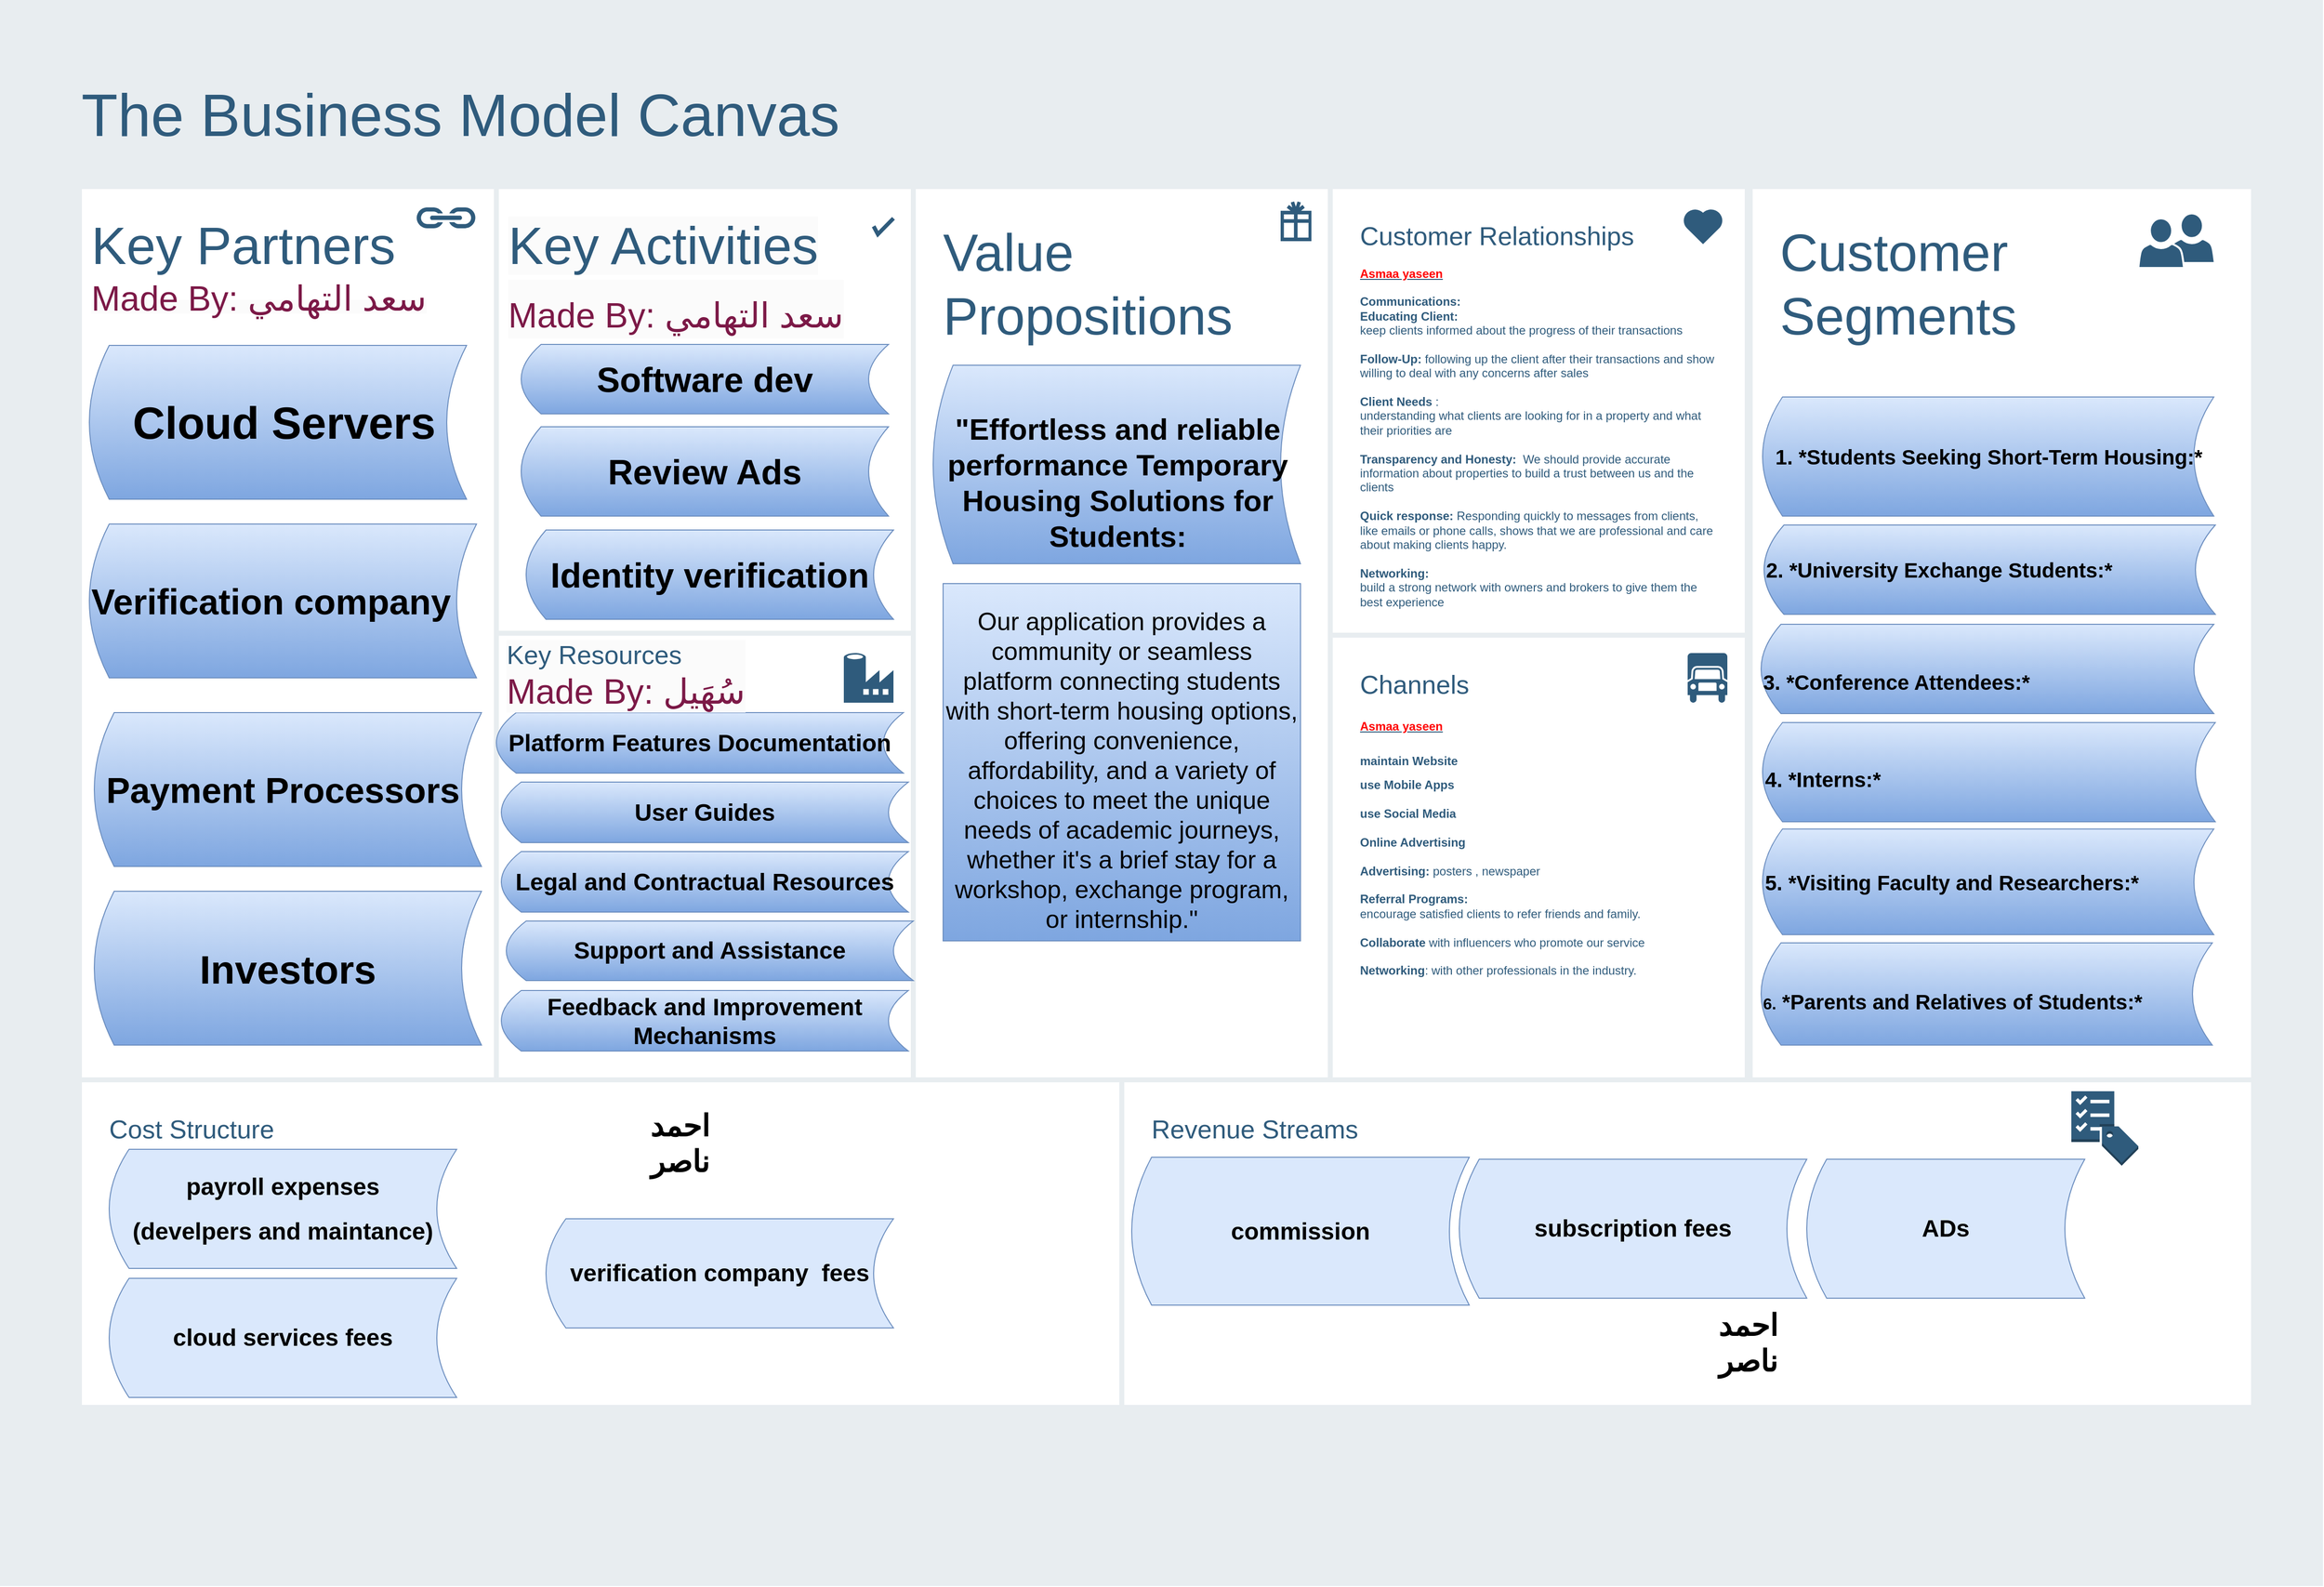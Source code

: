 <mxfile version="22.1.11" type="github">
  <diagram id="07fea595-8f29-1299-0266-81d95cde20df" name="Page-1">
    <mxGraphModel dx="4671" dy="1178" grid="1" gridSize="10" guides="1" tooltips="1" connect="1" arrows="1" fold="1" page="1" pageScale="1" pageWidth="1169" pageHeight="827" background="none" math="0" shadow="0">
      <root>
        <mxCell id="0" />
        <mxCell id="1" parent="0" />
        <mxCell id="698" value="" style="rounded=0;whiteSpace=wrap;html=1;shadow=0;labelBackgroundColor=none;strokeColor=none;strokeWidth=3;fillColor=#e8edf0;fontSize=60;fontColor=#2F5B7C;align=left;" parent="1" vertex="1">
          <mxGeometry x="-2290" y="32" width="2340" height="1598" as="geometry" />
        </mxCell>
        <mxCell id="699" value="&lt;div style=&quot;font-size: 26px&quot;&gt;&lt;font style=&quot;font-size: 26px&quot;&gt;Customer Relationships&lt;/font&gt;&lt;/div&gt;&lt;div&gt;&lt;br&gt;&lt;/div&gt;&lt;div&gt;&lt;b&gt;&lt;u&gt;&lt;font color=&quot;#ff0000&quot;&gt;Asmaa yaseen&lt;/font&gt;&lt;/u&gt;&lt;/b&gt;&lt;/div&gt;&lt;div&gt;&lt;br&gt;&lt;/div&gt;&lt;div&gt;&lt;b&gt;Communications:&lt;/b&gt;&lt;/div&gt;&lt;b&gt;Educating Client:&lt;/b&gt;&lt;br&gt;keep clients informed about the progress of their transactions&lt;br&gt;&lt;br&gt;&lt;b style=&quot;border-color: var(--border-color);&quot;&gt;Follow-Up:&amp;nbsp;&lt;/b&gt;following up the client after their transactions and show willing to deal with any concerns after sales&lt;br style=&quot;border-color: var(--border-color);&quot;&gt;&lt;br&gt;&lt;b&gt;Client&lt;/b&gt; &lt;b&gt;Needs&amp;nbsp;&lt;/b&gt;: &lt;br&gt;understanding what clients are looking for in a property and what their priorities are&lt;br&gt;&lt;br&gt;&lt;b&gt;Transparency and Honesty:&amp;nbsp; &lt;/b&gt;We should provide accurate information about properties to build a&amp;nbsp;trust between us and the clients&lt;br&gt;&lt;br&gt;&lt;b&gt;Quick response:&amp;nbsp;&lt;/b&gt;Responding quickly to messages from clients, like emails or phone calls, shows that we are professional and care about making clients happy.&lt;br&gt;&lt;br&gt;&lt;b&gt;Networking:&lt;br&gt;&lt;/b&gt;build a strong&amp;nbsp;network with owners and&amp;nbsp;brokers to give them the best experience" style="rounded=0;whiteSpace=wrap;html=1;shadow=0;labelBackgroundColor=none;strokeColor=#e8edf0;strokeWidth=5;fillColor=#ffffff;fontSize=12;fontColor=#2F5B7C;align=left;verticalAlign=top;spacing=30;" parent="1" vertex="1">
          <mxGeometry x="-950" y="220" width="420" height="452" as="geometry" />
        </mxCell>
        <mxCell id="700" value="&lt;h1 style=&quot;text-align: center; font-size: 46px;&quot;&gt;&lt;/h1&gt;&lt;font style=&quot;font-size: 46px;&quot;&gt;&lt;br&gt;&lt;/font&gt;" style="rounded=0;whiteSpace=wrap;html=1;shadow=0;labelBackgroundColor=none;strokeColor=#e8edf0;strokeWidth=5;fillColor=#ffffff;fontSize=12;fontColor=#2F5B7C;align=left;verticalAlign=top;spacing=30;" parent="1" vertex="1">
          <mxGeometry x="-2210" y="220" width="420" height="900" as="geometry" />
        </mxCell>
        <mxCell id="701" value="" style="rounded=0;whiteSpace=wrap;html=1;shadow=0;labelBackgroundColor=none;strokeColor=#e8edf0;strokeWidth=5;fillColor=#ffffff;fontSize=12;fontColor=#2F5B7C;align=left;verticalAlign=top;spacing=30;" parent="1" vertex="1">
          <mxGeometry x="-1790" y="220" width="420" height="450" as="geometry" />
        </mxCell>
        <mxCell id="702" value="&lt;div&gt;&lt;br&gt;&lt;/div&gt;&lt;div&gt;&lt;font style=&quot;border-color: var(--border-color); font-size: 35px;&quot; color=&quot;#7c1947&quot;&gt;&lt;br&gt;&lt;/font&gt;&lt;/div&gt;&lt;div&gt;&lt;br&gt;&lt;/div&gt;" style="rounded=0;whiteSpace=wrap;html=1;shadow=0;labelBackgroundColor=none;strokeColor=#e8edf0;strokeWidth=5;fillColor=#ffffff;fontSize=12;fontColor=#2F5B7C;align=left;verticalAlign=top;spacing=30;" parent="1" vertex="1">
          <mxGeometry x="-1790" y="670" width="420" height="450" as="geometry" />
        </mxCell>
        <mxCell id="703" value="&lt;div style=&quot;font-size: 53px;&quot;&gt;&lt;font style=&quot;font-size: 53px;&quot;&gt;Value Propositions&lt;/font&gt;&lt;/div&gt;&lt;div style=&quot;font-size: 53px;&quot;&gt;&lt;br&gt;&lt;/div&gt;&lt;div&gt;&lt;br&gt;&lt;/div&gt;&lt;div style=&quot;font-size: 10px&quot;&gt;&lt;br&gt;&lt;/div&gt;" style="rounded=0;whiteSpace=wrap;html=1;shadow=0;labelBackgroundColor=none;strokeColor=#e8edf0;strokeWidth=5;fillColor=#ffffff;fontSize=12;fontColor=#2F5B7C;align=left;verticalAlign=top;spacing=30;" parent="1" vertex="1">
          <mxGeometry x="-1370" y="220" width="420" height="900" as="geometry" />
        </mxCell>
        <mxCell id="704" value="&lt;div style=&quot;font-size: 53px;&quot;&gt;&lt;font style=&quot;font-size: 53px;&quot;&gt;Customer Segments&lt;/font&gt;&lt;/div&gt;&lt;div style=&quot;font-size: 53px;&quot;&gt;&lt;br&gt;&lt;/div&gt;&lt;div&gt;&lt;br&gt;&lt;/div&gt;" style="rounded=0;whiteSpace=wrap;html=1;shadow=0;labelBackgroundColor=none;strokeColor=#e8edf0;strokeWidth=5;fillColor=#ffffff;fontSize=12;fontColor=#2F5B7C;align=left;verticalAlign=top;spacing=30;" parent="1" vertex="1">
          <mxGeometry x="-527" y="220" width="507" height="900" as="geometry" />
        </mxCell>
        <mxCell id="705" value="&lt;div&gt;&lt;font style=&quot;font-size: 26px&quot;&gt;Channels&lt;/font&gt;&lt;/div&gt;&lt;div style=&quot;line-height: 90%;&quot;&gt;&lt;font style=&quot;font-size: 26px&quot;&gt;&lt;br&gt;&lt;/font&gt;&lt;/div&gt;&lt;div style=&quot;line-height: 180%;&quot;&gt;&lt;b&gt;&lt;u&gt;&lt;font color=&quot;#ff0000&quot;&gt;Asmaa yaseen&lt;/font&gt;&lt;/u&gt;&lt;/b&gt;&lt;/div&gt;&lt;div style=&quot;line-height: 180%;&quot;&gt;&lt;br&gt;&lt;/div&gt;&lt;div style=&quot;line-height: 40%;&quot;&gt;&lt;b&gt;maintain Website&lt;br&gt;&lt;/b&gt;&lt;/div&gt;&lt;div&gt;&lt;b&gt;&lt;br&gt;&lt;/b&gt;&lt;/div&gt;&lt;div&gt;&lt;b&gt;&lt;span style=&quot;background-color: initial;&quot;&gt;use Mobile Apps&lt;/span&gt;&lt;br&gt;&lt;/b&gt;&lt;/div&gt;&lt;div&gt;&lt;b&gt;&lt;span style=&quot;background-color: initial;&quot;&gt;&lt;br&gt;&lt;/span&gt;&lt;/b&gt;&lt;/div&gt;&lt;div&gt;&lt;div style=&quot;border-color: var(--border-color);&quot;&gt;&lt;b&gt;use Social Media&lt;/b&gt;&lt;/div&gt;&lt;/div&gt;&lt;div style=&quot;border-color: var(--border-color);&quot;&gt;&lt;b&gt;&lt;br&gt;&lt;/b&gt;&lt;/div&gt;&lt;div style=&quot;border-color: var(--border-color);&quot;&gt;&lt;b&gt;Online Advertising&lt;br&gt;&lt;/b&gt;&lt;/div&gt;&lt;div style=&quot;border-color: var(--border-color);&quot;&gt;&lt;b&gt;&lt;br&gt;&lt;/b&gt;&lt;/div&gt;&lt;div&gt;&lt;b&gt;Advertising: &lt;/b&gt;posters , newspaper&lt;br&gt;&lt;/div&gt;&lt;div&gt;&lt;b&gt;&lt;br&gt;&lt;/b&gt;&lt;/div&gt;&lt;div&gt;&lt;b&gt;Referral Programs:&lt;br&gt;&lt;/b&gt;&lt;/div&gt;encourage satisfied clients to refer friends and family.&lt;br&gt;&lt;br&gt;&lt;b&gt;Collaborate&lt;/b&gt; with influencers who promote our service&lt;br&gt;&lt;br&gt;&lt;b&gt;Networking&lt;/b&gt;: with other professionals in the industry." style="rounded=0;whiteSpace=wrap;html=1;shadow=0;labelBackgroundColor=none;strokeColor=#e8edf0;strokeWidth=5;fillColor=#ffffff;fontSize=12;fontColor=#2F5B7C;align=left;verticalAlign=top;spacing=30;" parent="1" vertex="1">
          <mxGeometry x="-950" y="672" width="420" height="450" as="geometry" />
        </mxCell>
        <mxCell id="706" value="&lt;div style=&quot;font-size: 26px&quot;&gt;&lt;font style=&quot;font-size: 26px&quot;&gt;Cost Structure&lt;/font&gt;&lt;/div&gt;&lt;div&gt;&lt;br&gt;&lt;/div&gt;&lt;div&gt;&lt;br&gt;&lt;/div&gt;" style="rounded=0;whiteSpace=wrap;html=1;shadow=0;labelBackgroundColor=none;strokeColor=#e8edf0;strokeWidth=5;fillColor=#ffffff;fontSize=12;fontColor=#2F5B7C;align=left;verticalAlign=top;spacing=30;" parent="1" vertex="1">
          <mxGeometry x="-2210" y="1120" width="1050" height="330" as="geometry" />
        </mxCell>
        <mxCell id="707" value="&lt;div style=&quot;font-size: 26px&quot;&gt;&lt;font style=&quot;font-size: 26px&quot;&gt;Revenue Streams&lt;/font&gt;&lt;/div&gt;&lt;div&gt;&lt;br&gt;&lt;/div&gt;&lt;div&gt;&lt;br&gt;&lt;/div&gt;" style="rounded=0;whiteSpace=wrap;html=1;shadow=0;labelBackgroundColor=none;strokeColor=#e8edf0;strokeWidth=5;fillColor=#ffffff;fontSize=12;fontColor=#2F5B7C;align=left;verticalAlign=top;spacing=30;" parent="1" vertex="1">
          <mxGeometry x="-1160" y="1120" width="1140" height="330" as="geometry" />
        </mxCell>
        <mxCell id="708" value="The Business Model Canvas&lt;br&gt;" style="text;html=1;resizable=0;points=[];autosize=1;align=left;verticalAlign=top;spacingTop=-4;fontSize=60;fontColor=#2F5B7C;" parent="1" vertex="1">
          <mxGeometry x="-2210" y="110" width="780" height="70" as="geometry" />
        </mxCell>
        <mxCell id="709" value="" style="html=1;verticalLabelPosition=bottom;labelBackgroundColor=#ffffff;verticalAlign=top;shadow=0;dashed=0;strokeWidth=4;shape=mxgraph.ios7.misc.check;strokeColor=#2F5B7C;fillColor=#ffffff;gradientColor=none;fontSize=19;fontColor=#2F5B7C;align=left;" parent="1" vertex="1">
          <mxGeometry x="-1410" y="252" width="20" height="16" as="geometry" />
        </mxCell>
        <mxCell id="710" value="" style="shape=mxgraph.signs.travel.present;html=1;fillColor=#2F5B7C;strokeColor=none;verticalLabelPosition=bottom;verticalAlign=top;align=center;shadow=0;labelBackgroundColor=none;fontSize=12;fontColor=#2F5B7C;" parent="1" vertex="1">
          <mxGeometry x="-1000" y="235" width="31" height="40" as="geometry" />
        </mxCell>
        <mxCell id="711" value="" style="html=1;verticalLabelPosition=bottom;labelBackgroundColor=#ffffff;verticalAlign=top;strokeWidth=3;strokeColor=none;fillColor=#2F5B7C;shadow=0;dashed=0;shape=mxgraph.ios7.icons.heart;fontSize=12;fontColor=#2F5B7C;align=left;" parent="1" vertex="1">
          <mxGeometry x="-595.0" y="242" width="41" height="36" as="geometry" />
        </mxCell>
        <mxCell id="715" value="" style="shadow=0;dashed=0;html=1;strokeColor=none;labelPosition=center;verticalLabelPosition=bottom;verticalAlign=top;shape=mxgraph.mscae.cloud.data_factory;fillColor=#2F5B7C;labelBackgroundColor=none;fontSize=10;fontColor=#2F5B7C;align=left;" parent="1" vertex="1">
          <mxGeometry x="-1440" y="690" width="50" height="50" as="geometry" />
        </mxCell>
        <mxCell id="716" value="" style="shape=mxgraph.signs.transportation.truck_6;html=1;fillColor=#2F5B7C;strokeColor=none;verticalLabelPosition=bottom;verticalAlign=top;align=center;shadow=0;labelBackgroundColor=none;fontSize=10;fontColor=#2F5B7C;aspect=fixed;" parent="1" vertex="1">
          <mxGeometry x="-590" y="690" width="40" height="50" as="geometry" />
        </mxCell>
        <mxCell id="717" value="" style="shape=image;html=1;verticalAlign=top;verticalLabelPosition=bottom;labelBackgroundColor=#ffffff;imageAspect=0;aspect=fixed;image=https://cdn4.iconfinder.com/data/icons/evil-icons-user-interface/64/price-128.png;shadow=0;strokeColor=#e8edf0;strokeWidth=3;fillColor=#2F5B7C;gradientColor=none;fontSize=10;fontColor=#2F5B7C;align=left;" parent="1" vertex="1">
          <mxGeometry x="-1226" y="1140" width="58" height="58" as="geometry" />
        </mxCell>
        <mxCell id="718" value="" style="dashed=0;html=1;shape=mxgraph.aws3.checklist_cost;fillColor=#2F5B7C;gradientColor=none;shadow=0;labelBackgroundColor=none;strokeColor=none;strokeWidth=3;fontSize=10;fontColor=#2F5B7C;align=left;" parent="1" vertex="1">
          <mxGeometry x="-203.5" y="1131.5" width="67.5" height="75" as="geometry" />
        </mxCell>
        <mxCell id="719" value="" style="shadow=0;dashed=0;html=1;strokeColor=none;fillColor=#2F5B7C;labelPosition=center;verticalLabelPosition=bottom;verticalAlign=top;outlineConnect=0;shape=mxgraph.office.concepts.link;labelBackgroundColor=none;fontSize=10;fontColor=#000000;align=left;" parent="1" vertex="1">
          <mxGeometry x="-1871" y="241" width="61" height="21" as="geometry" />
        </mxCell>
        <mxCell id="720" value="" style="group" parent="1" vertex="1" connectable="0">
          <mxGeometry x="-136" y="252" width="69" height="50" as="geometry" />
        </mxCell>
        <mxCell id="721" value="" style="shadow=0;dashed=0;html=1;strokeColor=#FFFFFF;labelPosition=center;verticalLabelPosition=bottom;verticalAlign=top;outlineConnect=0;shape=mxgraph.office.users.user;fillColor=#2F5B7C;labelBackgroundColor=none;fontSize=10;fontColor=#000000;align=left;strokeWidth=2;" parent="720" vertex="1">
          <mxGeometry x="31" y="-5" width="46" height="50" as="geometry" />
        </mxCell>
        <mxCell id="722" value="" style="shadow=0;dashed=0;html=1;strokeColor=#FFFFFF;labelPosition=center;verticalLabelPosition=bottom;verticalAlign=top;outlineConnect=0;shape=mxgraph.office.users.user;fillColor=#2F5B7C;labelBackgroundColor=none;fontSize=10;fontColor=#000000;align=left;strokeWidth=2;" parent="720" vertex="1">
          <mxGeometry width="46" height="50" as="geometry" />
        </mxCell>
        <mxCell id="6P7ZVfrqg9KLVd1m-htQ-722" value="&lt;h1 style=&quot;&quot;&gt;&lt;font color=&quot;#000000&quot; style=&quot;font-size: 45px;&quot;&gt;&amp;nbsp;Cloud Servers&lt;/font&gt;&lt;/h1&gt;" style="shape=dataStorage;whiteSpace=wrap;html=1;fixedSize=1;rotation=0;align=center;fillColor=#dae8fc;strokeColor=#6c8ebf;fillStyle=auto;gradientColor=#7ea6e0;fontColor=#3399FF;" parent="1" vertex="1">
          <mxGeometry x="-2200" y="380" width="380" height="155" as="geometry" />
        </mxCell>
        <mxCell id="6P7ZVfrqg9KLVd1m-htQ-723" value="&lt;span style=&quot;font-size: 53px;&quot;&gt;Key Partners&lt;/span&gt;&lt;br&gt;&lt;font style=&quot;border-color: var(--border-color); font-family: Helvetica; font-style: normal; font-variant-ligatures: normal; font-variant-caps: normal; font-weight: 400; letter-spacing: normal; orphans: 2; text-indent: 0px; text-transform: none; widows: 2; word-spacing: 0px; -webkit-text-stroke-width: 0px; text-decoration-thickness: initial; text-decoration-style: initial; text-decoration-color: initial; background-color: rgb(251, 251, 251);&quot;&gt;&lt;font style=&quot;&quot;&gt;&lt;font color=&quot;#7c1947&quot; style=&quot;font-size: 35px;&quot;&gt;Made By: سعد التهامي&lt;/font&gt;&lt;br class=&quot;Apple-interchange-newline&quot;&gt;&lt;br&gt;&lt;/font&gt;&lt;br&gt;&lt;/font&gt;" style="shape=dataStorage;whiteSpace=wrap;html=1;fixedSize=1;fillColor=none;strokeColor=none;align=left;verticalAlign=top;fontColor=#2F5B7C;" parent="1" vertex="1">
          <mxGeometry x="-2200" y="241" width="380" height="129" as="geometry" />
        </mxCell>
        <mxCell id="6P7ZVfrqg9KLVd1m-htQ-724" value="&lt;h1 style=&quot;&quot;&gt;&lt;font color=&quot;#000000&quot; style=&quot;font-size: 36px;&quot;&gt;Verification company&lt;/font&gt;&lt;/h1&gt;" style="shape=dataStorage;whiteSpace=wrap;html=1;fixedSize=1;rotation=0;align=left;fillColor=#dae8fc;strokeColor=#6c8ebf;fillStyle=auto;gradientColor=#7ea6e0;fontColor=#3399FF;" parent="1" vertex="1">
          <mxGeometry x="-2200" y="560" width="390" height="155" as="geometry" />
        </mxCell>
        <mxCell id="6P7ZVfrqg9KLVd1m-htQ-725" value="&lt;font style=&quot;border-color: var(--border-color); font-family: Helvetica; font-style: normal; font-variant-ligatures: normal; font-variant-caps: normal; font-weight: 400; letter-spacing: normal; orphans: 2; text-indent: 0px; text-transform: none; widows: 2; word-spacing: 0px; -webkit-text-stroke-width: 0px; text-decoration-thickness: initial; text-decoration-style: initial; text-decoration-color: initial; background-color: rgb(251, 251, 251); font-size: 53px;&quot;&gt;&lt;font style=&quot;font-size: 53px;&quot;&gt;Key Activities&lt;br&gt;&lt;font style=&quot;border-color: var(--border-color); font-size: 35px;&quot; color=&quot;#7c1947&quot;&gt;Made By: سعد التهامي&lt;br&gt;&lt;/font&gt;&lt;br class=&quot;Apple-interchange-newline&quot;&gt;&lt;br&gt;&lt;/font&gt;&lt;br&gt;&lt;/font&gt;" style="shape=dataStorage;whiteSpace=wrap;html=1;fixedSize=1;fillColor=none;strokeColor=none;align=left;verticalAlign=top;fontColor=#2F5B7C;" parent="1" vertex="1">
          <mxGeometry x="-1780" y="241" width="380" height="119" as="geometry" />
        </mxCell>
        <mxCell id="6P7ZVfrqg9KLVd1m-htQ-726" value="&lt;h1 style=&quot;&quot;&gt;&lt;font color=&quot;#000000&quot; style=&quot;font-size: 35px;&quot;&gt;Software dev&lt;/font&gt;&lt;/h1&gt;" style="shape=dataStorage;whiteSpace=wrap;html=1;fixedSize=1;rotation=0;align=center;fillColor=#dae8fc;strokeColor=#6c8ebf;fillStyle=auto;gradientColor=#7ea6e0;fontColor=#3399FF;" parent="1" vertex="1">
          <mxGeometry x="-1765" y="379" width="370" height="70" as="geometry" />
        </mxCell>
        <mxCell id="6P7ZVfrqg9KLVd1m-htQ-727" value="&lt;h1 style=&quot;&quot;&gt;&lt;font color=&quot;#000000&quot; style=&quot;font-size: 35px;&quot;&gt;Review Ads&lt;/font&gt;&lt;/h1&gt;" style="shape=dataStorage;whiteSpace=wrap;html=1;fixedSize=1;rotation=0;align=center;fillColor=#dae8fc;strokeColor=#6c8ebf;fillStyle=auto;gradientColor=#7ea6e0;fontColor=#3399FF;" parent="1" vertex="1">
          <mxGeometry x="-1765" y="462" width="370" height="90" as="geometry" />
        </mxCell>
        <mxCell id="6P7ZVfrqg9KLVd1m-htQ-728" value="&lt;h1 style=&quot;&quot;&gt;&lt;font color=&quot;#000000&quot;&gt;&lt;span style=&quot;font-size: 35px;&quot;&gt;Identity verification&lt;/span&gt;&lt;/font&gt;&lt;/h1&gt;" style="shape=dataStorage;whiteSpace=wrap;html=1;fixedSize=1;rotation=0;align=center;fillColor=#dae8fc;strokeColor=#6c8ebf;fillStyle=auto;gradientColor=#7ea6e0;fontColor=#3399FF;" parent="1" vertex="1">
          <mxGeometry x="-1760" y="566" width="370" height="90" as="geometry" />
        </mxCell>
        <mxCell id="6P7ZVfrqg9KLVd1m-htQ-729" value="&lt;h1 style=&quot;&quot;&gt;&lt;font color=&quot;#000000&quot; style=&quot;font-size: 36px;&quot;&gt;&amp;nbsp;Payment Processors&lt;/font&gt;&lt;/h1&gt;" style="shape=dataStorage;whiteSpace=wrap;html=1;fixedSize=1;rotation=0;align=left;fillColor=#dae8fc;strokeColor=#6c8ebf;fillStyle=auto;gradientColor=#7ea6e0;fontColor=#3399FF;" parent="1" vertex="1">
          <mxGeometry x="-2195" y="750" width="390" height="155" as="geometry" />
        </mxCell>
        <mxCell id="6P7ZVfrqg9KLVd1m-htQ-730" value="&lt;h1 style=&quot;&quot;&gt;&lt;font color=&quot;#000000&quot; style=&quot;font-size: 40px;&quot;&gt;Investors&lt;/font&gt;&lt;/h1&gt;" style="shape=dataStorage;whiteSpace=wrap;html=1;fixedSize=1;rotation=0;align=center;fillColor=#dae8fc;strokeColor=#6c8ebf;fillStyle=auto;gradientColor=#7ea6e0;fontColor=#3399FF;" parent="1" vertex="1">
          <mxGeometry x="-2195" y="930" width="390" height="155" as="geometry" />
        </mxCell>
        <mxCell id="i-PT0yNXqgxVOa-vqvVV-723" value="&lt;h1&gt;commission&lt;/h1&gt;" style="shape=dataStorage;whiteSpace=wrap;html=1;fixedSize=1;fillColor=#dae8fc;strokeColor=#6c8ebf;" parent="1" vertex="1">
          <mxGeometry x="-1150" y="1198" width="340" height="149" as="geometry" />
        </mxCell>
        <mxCell id="i-PT0yNXqgxVOa-vqvVV-724" value="&lt;h1 style=&quot;line-height: 120%;&quot;&gt;subscription fees&lt;/h1&gt;" style="shape=dataStorage;whiteSpace=wrap;html=1;fixedSize=1;fillColor=#dae8fc;strokeColor=#6c8ebf;" parent="1" vertex="1">
          <mxGeometry x="-820" y="1200" width="350" height="140" as="geometry" />
        </mxCell>
        <mxCell id="i-PT0yNXqgxVOa-vqvVV-725" value="&lt;h1&gt;payroll expenses&lt;/h1&gt;&lt;h1&gt;(develpers and maintance)&lt;/h1&gt;" style="shape=dataStorage;whiteSpace=wrap;html=1;fixedSize=1;fillColor=#dae8fc;strokeColor=#6c8ebf;" parent="1" vertex="1">
          <mxGeometry x="-2180" y="1190" width="350" height="120" as="geometry" />
        </mxCell>
        <mxCell id="i-PT0yNXqgxVOa-vqvVV-726" value="&lt;h1&gt;cloud services fees&lt;/h1&gt;" style="shape=dataStorage;whiteSpace=wrap;html=1;fixedSize=1;fillColor=#dae8fc;strokeColor=#6c8ebf;" parent="1" vertex="1">
          <mxGeometry x="-2180" y="1320" width="350" height="120" as="geometry" />
        </mxCell>
        <mxCell id="i-PT0yNXqgxVOa-vqvVV-727" value="&lt;h1&gt;verification company&amp;nbsp; fees&lt;/h1&gt;" style="shape=dataStorage;whiteSpace=wrap;html=1;fixedSize=1;fillColor=#dae8fc;strokeColor=#6c8ebf;" parent="1" vertex="1">
          <mxGeometry x="-1740" y="1260" width="350" height="110" as="geometry" />
        </mxCell>
        <mxCell id="i-PT0yNXqgxVOa-vqvVV-729" value="&lt;h1&gt;ADs&lt;/h1&gt;" style="shape=dataStorage;whiteSpace=wrap;html=1;fixedSize=1;fillColor=#dae8fc;strokeColor=#6c8ebf;" parent="1" vertex="1">
          <mxGeometry x="-470" y="1200" width="280" height="140" as="geometry" />
        </mxCell>
        <mxCell id="dnjPuEnvdFbTtzQ7dUyv-722" value="&lt;h1 style=&quot;&quot;&gt;&lt;font color=&quot;#000000&quot;&gt;Platform Features Documentation&lt;/font&gt;&lt;br&gt;&lt;/h1&gt;" style="shape=dataStorage;whiteSpace=wrap;html=1;fixedSize=1;rotation=0;align=center;fillColor=#dae8fc;strokeColor=#6c8ebf;fillStyle=auto;gradientColor=#7ea6e0;fontColor=#3399FF;" parent="1" vertex="1">
          <mxGeometry x="-1790" y="750" width="410" height="61" as="geometry" />
        </mxCell>
        <mxCell id="dnjPuEnvdFbTtzQ7dUyv-727" value="&lt;h1 style=&quot;&quot;&gt;&lt;font color=&quot;#000000&quot;&gt;User Guides&lt;/font&gt;&lt;br&gt;&lt;/h1&gt;" style="shape=dataStorage;whiteSpace=wrap;html=1;fixedSize=1;rotation=0;align=center;fillColor=#dae8fc;strokeColor=#6c8ebf;fillStyle=auto;gradientColor=#7ea6e0;fontColor=#3399FF;" parent="1" vertex="1">
          <mxGeometry x="-1785" y="820" width="410" height="61" as="geometry" />
        </mxCell>
        <mxCell id="dnjPuEnvdFbTtzQ7dUyv-728" value="&lt;h1 style=&quot;&quot;&gt;&lt;font color=&quot;#000000&quot;&gt;Legal and Contractual Resources&lt;/font&gt;&lt;br&gt;&lt;/h1&gt;" style="shape=dataStorage;whiteSpace=wrap;html=1;fixedSize=1;rotation=0;align=center;fillColor=#dae8fc;strokeColor=#6c8ebf;fillStyle=auto;gradientColor=#7ea6e0;fontColor=#3399FF;" parent="1" vertex="1">
          <mxGeometry x="-1785" y="890" width="410" height="61" as="geometry" />
        </mxCell>
        <mxCell id="dnjPuEnvdFbTtzQ7dUyv-729" value="&lt;h1 style=&quot;&quot;&gt;&lt;font color=&quot;#000000&quot;&gt;Support and Assistance&lt;/font&gt;&lt;br&gt;&lt;/h1&gt;" style="shape=dataStorage;whiteSpace=wrap;html=1;fixedSize=1;rotation=0;align=center;fillColor=#dae8fc;strokeColor=#6c8ebf;fillStyle=auto;gradientColor=#7ea6e0;fontColor=#3399FF;" parent="1" vertex="1">
          <mxGeometry x="-1780" y="960" width="410" height="60" as="geometry" />
        </mxCell>
        <mxCell id="dnjPuEnvdFbTtzQ7dUyv-730" value="&lt;h1 style=&quot;&quot;&gt;&lt;font color=&quot;#000000&quot;&gt;Feedback and Improvement Mechanisms&lt;/font&gt;&lt;br&gt;&lt;/h1&gt;" style="shape=dataStorage;whiteSpace=wrap;html=1;fixedSize=1;rotation=0;align=center;fillColor=#dae8fc;strokeColor=#6c8ebf;fillStyle=auto;gradientColor=#7ea6e0;fontColor=#3399FF;" parent="1" vertex="1">
          <mxGeometry x="-1785" y="1030" width="410" height="61" as="geometry" />
        </mxCell>
        <mxCell id="oWkPg1YfFOm1YqjvmFbe-722" value="&lt;div style=&quot;&quot;&gt;&lt;span style=&quot;font-size: 30px;&quot;&gt;&lt;b&gt;&lt;br&gt;&lt;/b&gt;&lt;/span&gt;&lt;/div&gt;&lt;div style=&quot;text-align: center; border-color: var(--border-color); font-family: Helvetica; font-style: normal; font-variant-ligatures: normal; font-variant-caps: normal; letter-spacing: normal; orphans: 2; text-indent: 0px; text-transform: none; widows: 2; word-spacing: 0px; -webkit-text-stroke-width: 0px; text-decoration-thickness: initial; text-decoration-style: initial; text-decoration-color: initial; font-size: 30px;&quot;&gt;&lt;font style=&quot;border-color: var(--border-color); font-size: 30px;&quot;&gt;&lt;span style=&quot;border-color: var(--border-color);&quot;&gt;&lt;b style=&quot;&quot;&gt;&quot;Effortless and reliable performance Temporary Housing Solutions for Students:&lt;/b&gt;&lt;/span&gt;&lt;/font&gt;&lt;/div&gt;" style="shape=dataStorage;whiteSpace=wrap;html=1;fixedSize=1;fillColor=#DAE8FC;strokeColor=#6c8ebf;align=left;gradientColor=#7EA6E0;" parent="1" vertex="1">
          <mxGeometry x="-1350" y="400" width="370" height="200" as="geometry" />
        </mxCell>
        <mxCell id="oWkPg1YfFOm1YqjvmFbe-729" value="&lt;br&gt;&lt;font style=&quot;font-size: 25px;&quot;&gt;&lt;span style=&quot;font-family: Helvetica; font-style: normal; font-variant-ligatures: normal; font-variant-caps: normal; font-weight: 400; letter-spacing: normal; orphans: 2; text-align: left; text-indent: 0px; text-transform: none; widows: 2; word-spacing: 0px; -webkit-text-stroke-width: 0px; text-decoration-thickness: initial; text-decoration-style: initial; text-decoration-color: initial; float: none; display: inline !important;&quot;&gt;Our application provides a community or seamless platform connecting students with short-term housing options, offering convenience, affordability, and a variety of choices to meet the unique needs of academic journeys, whether it&#39;s a brief stay for a workshop, exchange program, or internship.&quot;&lt;/span&gt;&lt;br&gt;&lt;/font&gt;" style="whiteSpace=wrap;html=1;aspect=fixed;fillColor=#dae8fc;strokeColor=#6c8ebf;gradientColor=#7EA6E0;" parent="1" vertex="1">
          <mxGeometry x="-1340" y="620" width="360" height="360" as="geometry" />
        </mxCell>
        <mxCell id="oWkPg1YfFOm1YqjvmFbe-732" value="&lt;div style=&quot;font-size: 21px;&quot;&gt;&lt;font style=&quot;font-size: 21px;&quot;&gt;&lt;b&gt;&lt;br&gt;&lt;/b&gt;&lt;/font&gt;&lt;/div&gt;&lt;div style=&quot;border-color: var(--border-color); font-size: 21px;&quot;&gt;&lt;font style=&quot;font-size: 21px;&quot;&gt;&lt;span style=&quot;border-color: var(--border-color);&quot;&gt;&lt;b&gt;&lt;font style=&quot;border-color: var(--border-color); font-size: 21px;&quot;&gt;1&lt;/font&gt;&lt;font style=&quot;border-color: var(--border-color); font-size: 21px;&quot;&gt;. *Students Seeking Short-Term Housing:*&lt;/font&gt;&lt;/b&gt;&lt;/span&gt;&lt;/font&gt;&lt;/div&gt;&lt;div style=&quot;border-color: var(--border-color); font-size: 21px;&quot;&gt;&lt;div style=&quot;&quot;&gt;&lt;br&gt;&lt;/div&gt;&lt;/div&gt;" style="shape=dataStorage;whiteSpace=wrap;html=1;fixedSize=1;fillColor=#dae8fc;strokeColor=#6c8ebf;gradientColor=#7EA6E0;align=center;" parent="1" vertex="1">
          <mxGeometry x="-514.5" y="432" width="454.5" height="120" as="geometry" />
        </mxCell>
        <mxCell id="oWkPg1YfFOm1YqjvmFbe-734" value="&lt;font style=&quot;font-size: 21px;&quot;&gt;&lt;b style=&quot;&quot;&gt;&lt;br&gt;&lt;/b&gt;&lt;/font&gt;&lt;div style=&quot;border-color: var(--border-color); font-size: 21px;&quot;&gt;&lt;span style=&quot;border-color: var(--border-color);&quot;&gt;&lt;b&gt;&lt;font style=&quot;font-size: 21px;&quot;&gt;&lt;font style=&quot;font-size: 21px;&quot;&gt;2. *University Exchange Students:*&lt;/font&gt;&lt;span style=&quot;border-color: var(--border-color);&quot;&gt;&lt;font style=&quot;font-size: 21px;&quot;&gt;&amp;nbsp;&lt;/font&gt;&lt;/span&gt;&lt;/font&gt;&lt;/b&gt;&lt;/span&gt;&lt;/div&gt;&lt;div style=&quot;border-color: var(--border-color); font-size: 21px;&quot;&gt;&lt;br&gt;&lt;/div&gt;" style="shape=dataStorage;whiteSpace=wrap;html=1;fixedSize=1;fillColor=#dae8fc;strokeColor=#6c8ebf;gradientColor=#7EA6E0;align=left;" parent="1" vertex="1">
          <mxGeometry x="-513" y="561" width="454.5" height="90" as="geometry" />
        </mxCell>
        <mxCell id="oWkPg1YfFOm1YqjvmFbe-735" value="&lt;b style=&quot;font-size: 21px;&quot;&gt;&lt;font style=&quot;font-size: 21px;&quot;&gt;&lt;br&gt;&lt;/font&gt;&lt;/b&gt;&lt;div style=&quot;border-color: var(--border-color); font-size: 21px;&quot;&gt;&lt;b style=&quot;&quot;&gt;&lt;font style=&quot;font-size: 21px;&quot;&gt;&lt;span style=&quot;border-color: var(--border-color);&quot;&gt;3. *Conference Attendees:*&lt;/span&gt;&lt;span style=&quot;border-color: var(--border-color);&quot;&gt;&amp;nbsp;&lt;/span&gt;&lt;/font&gt;&lt;/b&gt;&lt;/div&gt;" style="shape=dataStorage;whiteSpace=wrap;html=1;fixedSize=1;fillColor=#dae8fc;strokeColor=#6c8ebf;gradientColor=#7EA6E0;align=left;" parent="1" vertex="1">
          <mxGeometry x="-516" y="661" width="456" height="90" as="geometry" />
        </mxCell>
        <mxCell id="oWkPg1YfFOm1YqjvmFbe-736" value="&lt;b&gt;&lt;br&gt;&lt;/b&gt;&lt;div style=&quot;border-color: var(--border-color); font-size: 15px;&quot;&gt;&lt;b&gt;&lt;span style=&quot;font-size: 21px;&quot;&gt;&lt;span style=&quot;border-color: var(--border-color);&quot;&gt;4&lt;/span&gt;.&lt;span style=&quot;border-color: var(--border-color);&quot;&gt;&amp;nbsp;&lt;/span&gt;&lt;/span&gt;&lt;span style=&quot;font-size: 21px; border-color: var(--border-color);&quot;&gt;*Interns:*&lt;/span&gt;&lt;/b&gt;&lt;/div&gt;" style="shape=dataStorage;whiteSpace=wrap;html=1;fixedSize=1;fillColor=#dae8fc;strokeColor=#6c8ebf;gradientColor=#7EA6E0;align=left;" parent="1" vertex="1">
          <mxGeometry x="-514.5" y="760" width="456" height="100" as="geometry" />
        </mxCell>
        <mxCell id="oWkPg1YfFOm1YqjvmFbe-737" value="&lt;font style=&quot;font-size: 15px;&quot;&gt;&lt;br&gt;&lt;/font&gt;&lt;div style=&quot;border-color: var(--border-color); font-size: 15px;&quot;&gt;&lt;span style=&quot;font-size: 21px; border-color: var(--border-color);&quot;&gt;&lt;b&gt;&lt;font style=&quot;font-size: 21px;&quot;&gt;5. *Visiting Faculty and Researchers&lt;/font&gt;:*&lt;span style=&quot;border-color: var(--border-color);&quot;&gt;&amp;nbsp;&lt;/span&gt;&lt;/b&gt;&lt;/span&gt;&lt;/div&gt;&lt;div style=&quot;border-color: var(--border-color); font-size: 15px;&quot;&gt;&lt;br&gt;&lt;/div&gt;" style="shape=dataStorage;whiteSpace=wrap;html=1;fixedSize=1;fillColor=#dae8fc;strokeColor=#6c8ebf;gradientColor=#7EA6E0;align=left;" parent="1" vertex="1">
          <mxGeometry x="-514.5" y="867.25" width="454.5" height="106.5" as="geometry" />
        </mxCell>
        <mxCell id="oWkPg1YfFOm1YqjvmFbe-738" value="&lt;div style=&quot;&quot;&gt;&lt;b&gt;&lt;br&gt;&lt;/b&gt;&lt;/div&gt;&lt;span style=&quot;border-color: var(--border-color); font-family: Helvetica; font-style: normal; font-variant-ligatures: normal; font-variant-caps: normal; letter-spacing: normal; orphans: 2; text-indent: 0px; text-transform: none; widows: 2; word-spacing: 0px; -webkit-text-stroke-width: 0px; text-decoration-thickness: initial; text-decoration-style: initial; text-decoration-color: initial;&quot;&gt;&lt;div style=&quot;&quot;&gt;&lt;span style=&quot;background-color: initial; border-color: var(--border-color);&quot;&gt;&lt;b&gt;&lt;font style=&quot;font-size: 16px;&quot;&gt;6.&lt;/font&gt;&lt;font style=&quot;font-size: 21px;&quot;&gt; *Parents and Relatives of Students:*&lt;/font&gt;&lt;/b&gt;&lt;/span&gt;&lt;/div&gt;&lt;/span&gt;" style="shape=dataStorage;whiteSpace=wrap;html=1;fixedSize=1;fillColor=#dae8fc;strokeColor=#6c8ebf;gradientColor=#7EA6E0;align=left;" parent="1" vertex="1">
          <mxGeometry x="-516" y="982" width="454.5" height="103" as="geometry" />
        </mxCell>
        <mxCell id="NMytSdOsvoH4lichEnIm-722" value="&lt;br&gt;&lt;div style=&quot;border-color: var(--border-color); color: rgb(47, 91, 124); font-family: Helvetica; font-size: 12px; font-style: normal; font-variant-ligatures: normal; font-variant-caps: normal; font-weight: 400; letter-spacing: normal; orphans: 2; text-align: left; text-indent: 0px; text-transform: none; widows: 2; word-spacing: 0px; -webkit-text-stroke-width: 0px; background-color: rgb(251, 251, 251); text-decoration-thickness: initial; text-decoration-style: initial; text-decoration-color: initial;&quot;&gt;&lt;font style=&quot;border-color: var(--border-color); font-size: 26px;&quot;&gt;Key Resources&lt;/font&gt;&lt;/div&gt;&lt;div style=&quot;border-color: var(--border-color); color: rgb(47, 91, 124); font-family: Helvetica; font-size: 12px; font-style: normal; font-variant-ligatures: normal; font-variant-caps: normal; font-weight: 400; letter-spacing: normal; orphans: 2; text-align: left; text-indent: 0px; text-transform: none; widows: 2; word-spacing: 0px; -webkit-text-stroke-width: 0px; background-color: rgb(251, 251, 251); text-decoration-thickness: initial; text-decoration-style: initial; text-decoration-color: initial;&quot;&gt;&lt;font style=&quot;border-color: var(--border-color); font-size: 35px;&quot; color=&quot;#7c1947&quot;&gt;Made By: سُهَيل&lt;/font&gt;&lt;/div&gt;" style="text;html=1;strokeColor=none;fillColor=none;align=center;verticalAlign=middle;whiteSpace=wrap;rounded=0;" vertex="1" parent="1">
          <mxGeometry x="-1850" y="616" width="381" height="180" as="geometry" />
        </mxCell>
        <mxCell id="eNKhDuSIo71i5Atd7D2e-722" value="احمد ناصر" style="text;html=1;strokeColor=none;fillColor=none;align=center;verticalAlign=middle;whiteSpace=wrap;rounded=0;fontStyle=1;spacingTop=0;fontSize=30;" vertex="1" parent="1">
          <mxGeometry x="-1660" y="1160" width="110" height="47" as="geometry" />
        </mxCell>
        <mxCell id="eNKhDuSIo71i5Atd7D2e-724" value="احمد ناصر" style="text;html=1;strokeColor=none;fillColor=none;align=center;verticalAlign=middle;whiteSpace=wrap;rounded=0;fontStyle=1;spacingTop=0;fontSize=30;" vertex="1" parent="1">
          <mxGeometry x="-584" y="1361.5" width="110" height="47" as="geometry" />
        </mxCell>
      </root>
    </mxGraphModel>
  </diagram>
</mxfile>
